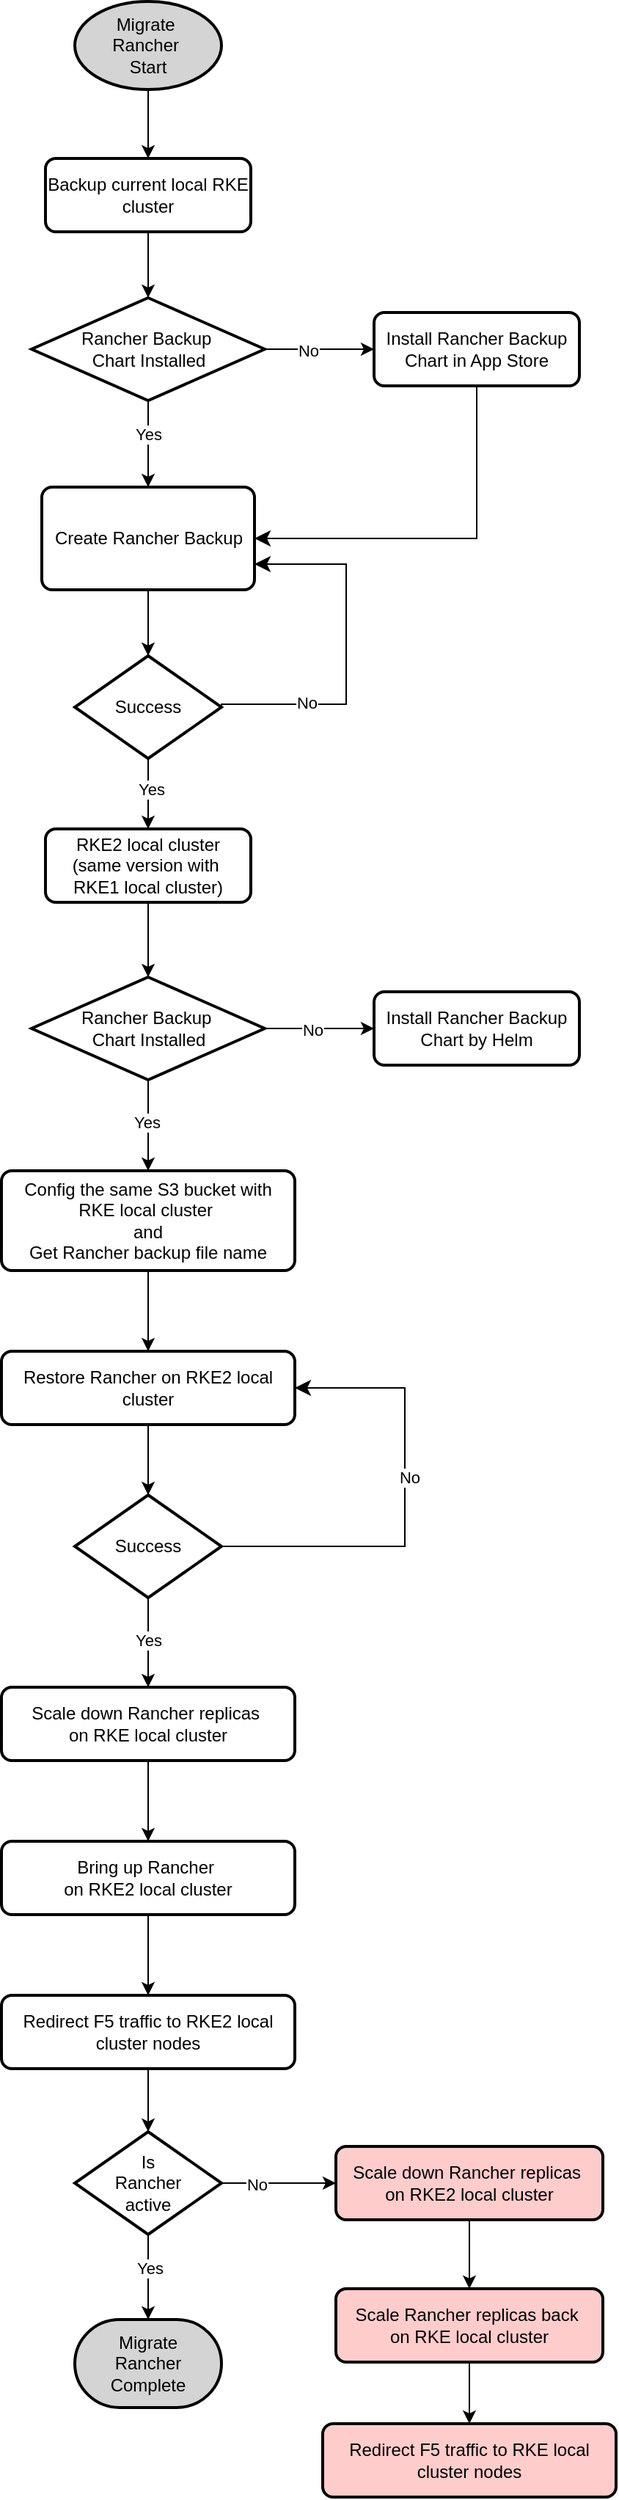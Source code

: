 <mxfile version="26.1.0">
  <diagram name="第 1 页" id="gZgAmFKpxZBu3X9zqZIZ">
    <mxGraphModel dx="1242" dy="741" grid="0" gridSize="10" guides="1" tooltips="1" connect="1" arrows="1" fold="1" page="0" pageScale="1" pageWidth="827" pageHeight="1169" background="#ffffff" math="0" shadow="0">
      <root>
        <mxCell id="0" />
        <mxCell id="1" parent="0" />
        <mxCell id="lL_hGsbF8cm2hy9hKI8q-1" value="" style="edgeStyle=orthogonalEdgeStyle;rounded=0;orthogonalLoop=1;jettySize=auto;html=1;" edge="1" parent="1" source="lL_hGsbF8cm2hy9hKI8q-2" target="lL_hGsbF8cm2hy9hKI8q-9">
          <mxGeometry relative="1" as="geometry" />
        </mxCell>
        <mxCell id="lL_hGsbF8cm2hy9hKI8q-2" value="Migrate&amp;nbsp;&lt;div&gt;Rancher&amp;nbsp;&lt;/div&gt;&lt;div&gt;Start&lt;/div&gt;" style="strokeWidth=2;html=1;shape=mxgraph.flowchart.start_1;whiteSpace=wrap;fillColor=light-dark(#D4D4D4,var(--ge-dark-color, #121212));" vertex="1" parent="1">
          <mxGeometry x="240" y="50" width="100" height="60" as="geometry" />
        </mxCell>
        <mxCell id="lL_hGsbF8cm2hy9hKI8q-3" value="" style="edgeStyle=orthogonalEdgeStyle;rounded=0;orthogonalLoop=1;jettySize=auto;html=1;" edge="1" parent="1" source="lL_hGsbF8cm2hy9hKI8q-7" target="lL_hGsbF8cm2hy9hKI8q-11">
          <mxGeometry relative="1" as="geometry" />
        </mxCell>
        <mxCell id="lL_hGsbF8cm2hy9hKI8q-4" value="Yes" style="edgeLabel;html=1;align=center;verticalAlign=middle;resizable=0;points=[];" vertex="1" connectable="0" parent="lL_hGsbF8cm2hy9hKI8q-3">
          <mxGeometry x="-0.22" relative="1" as="geometry">
            <mxPoint as="offset" />
          </mxGeometry>
        </mxCell>
        <mxCell id="lL_hGsbF8cm2hy9hKI8q-5" value="" style="edgeStyle=orthogonalEdgeStyle;rounded=0;orthogonalLoop=1;jettySize=auto;html=1;" edge="1" parent="1" source="lL_hGsbF8cm2hy9hKI8q-7" target="lL_hGsbF8cm2hy9hKI8q-19">
          <mxGeometry relative="1" as="geometry" />
        </mxCell>
        <mxCell id="lL_hGsbF8cm2hy9hKI8q-6" value="No" style="edgeLabel;html=1;align=center;verticalAlign=middle;resizable=0;points=[];" vertex="1" connectable="0" parent="lL_hGsbF8cm2hy9hKI8q-5">
          <mxGeometry x="-0.235" y="-1" relative="1" as="geometry">
            <mxPoint x="1" as="offset" />
          </mxGeometry>
        </mxCell>
        <mxCell id="lL_hGsbF8cm2hy9hKI8q-7" value="Rancher Backup&amp;nbsp;&lt;div&gt;Chart Installed&lt;/div&gt;" style="strokeWidth=2;html=1;shape=mxgraph.flowchart.decision;whiteSpace=wrap;" vertex="1" parent="1">
          <mxGeometry x="210.5" y="252" width="159" height="70" as="geometry" />
        </mxCell>
        <mxCell id="lL_hGsbF8cm2hy9hKI8q-8" value="" style="edgeStyle=orthogonalEdgeStyle;rounded=0;orthogonalLoop=1;jettySize=auto;html=1;" edge="1" parent="1" source="lL_hGsbF8cm2hy9hKI8q-9" target="lL_hGsbF8cm2hy9hKI8q-7">
          <mxGeometry relative="1" as="geometry" />
        </mxCell>
        <mxCell id="lL_hGsbF8cm2hy9hKI8q-9" value="Backup current local RKE cluster" style="rounded=1;whiteSpace=wrap;html=1;absoluteArcSize=1;arcSize=14;strokeWidth=2;" vertex="1" parent="1">
          <mxGeometry x="220" y="157" width="140" height="50" as="geometry" />
        </mxCell>
        <mxCell id="lL_hGsbF8cm2hy9hKI8q-10" value="" style="edgeStyle=orthogonalEdgeStyle;rounded=0;orthogonalLoop=1;jettySize=auto;html=1;" edge="1" parent="1" source="lL_hGsbF8cm2hy9hKI8q-11" target="lL_hGsbF8cm2hy9hKI8q-14">
          <mxGeometry relative="1" as="geometry" />
        </mxCell>
        <mxCell id="lL_hGsbF8cm2hy9hKI8q-11" value="Create Rancher Backup" style="rounded=1;whiteSpace=wrap;html=1;absoluteArcSize=1;arcSize=14;strokeWidth=2;" vertex="1" parent="1">
          <mxGeometry x="217.5" y="381" width="145" height="70" as="geometry" />
        </mxCell>
        <mxCell id="lL_hGsbF8cm2hy9hKI8q-12" value="" style="edgeStyle=orthogonalEdgeStyle;rounded=0;orthogonalLoop=1;jettySize=auto;html=1;" edge="1" parent="1" source="lL_hGsbF8cm2hy9hKI8q-14" target="lL_hGsbF8cm2hy9hKI8q-18">
          <mxGeometry relative="1" as="geometry" />
        </mxCell>
        <mxCell id="lL_hGsbF8cm2hy9hKI8q-13" value="Yes" style="edgeLabel;html=1;align=center;verticalAlign=middle;resizable=0;points=[];" vertex="1" connectable="0" parent="lL_hGsbF8cm2hy9hKI8q-12">
          <mxGeometry x="-0.125" y="2" relative="1" as="geometry">
            <mxPoint as="offset" />
          </mxGeometry>
        </mxCell>
        <mxCell id="lL_hGsbF8cm2hy9hKI8q-14" value="Success" style="strokeWidth=2;html=1;shape=mxgraph.flowchart.decision;whiteSpace=wrap;" vertex="1" parent="1">
          <mxGeometry x="240" y="496" width="100" height="70" as="geometry" />
        </mxCell>
        <mxCell id="lL_hGsbF8cm2hy9hKI8q-15" value="" style="edgeStyle=orthogonalEdgeStyle;rounded=0;orthogonalLoop=1;jettySize=auto;html=1;" edge="1" parent="1" source="lL_hGsbF8cm2hy9hKI8q-16" target="lL_hGsbF8cm2hy9hKI8q-33">
          <mxGeometry relative="1" as="geometry" />
        </mxCell>
        <mxCell id="lL_hGsbF8cm2hy9hKI8q-16" value="Restore Rancher on RKE2 local cluster" style="rounded=1;whiteSpace=wrap;html=1;absoluteArcSize=1;arcSize=14;strokeWidth=2;" vertex="1" parent="1">
          <mxGeometry x="190" y="970" width="200" height="50" as="geometry" />
        </mxCell>
        <mxCell id="lL_hGsbF8cm2hy9hKI8q-17" value="" style="edgeStyle=orthogonalEdgeStyle;rounded=0;orthogonalLoop=1;jettySize=auto;html=1;" edge="1" parent="1" source="lL_hGsbF8cm2hy9hKI8q-18" target="lL_hGsbF8cm2hy9hKI8q-29">
          <mxGeometry relative="1" as="geometry" />
        </mxCell>
        <mxCell id="lL_hGsbF8cm2hy9hKI8q-18" value="RKE2 local cluster&lt;div&gt;(same version with&amp;nbsp;&lt;/div&gt;&lt;div&gt;RKE1 local cluster)&lt;/div&gt;" style="rounded=1;whiteSpace=wrap;html=1;absoluteArcSize=1;arcSize=14;strokeWidth=2;" vertex="1" parent="1">
          <mxGeometry x="220" y="614" width="140" height="50" as="geometry" />
        </mxCell>
        <mxCell id="lL_hGsbF8cm2hy9hKI8q-19" value="Install Rancher Backup&lt;div&gt;Chart in App Store&lt;/div&gt;" style="rounded=1;whiteSpace=wrap;html=1;absoluteArcSize=1;arcSize=14;strokeWidth=2;" vertex="1" parent="1">
          <mxGeometry x="444" y="262" width="140" height="50" as="geometry" />
        </mxCell>
        <mxCell id="lL_hGsbF8cm2hy9hKI8q-20" value="" style="edgeStyle=segmentEdgeStyle;endArrow=classic;html=1;curved=0;rounded=0;endSize=8;startSize=8;exitX=0.5;exitY=1;exitDx=0;exitDy=0;entryX=1;entryY=0.5;entryDx=0;entryDy=0;" edge="1" parent="1" source="lL_hGsbF8cm2hy9hKI8q-19" target="lL_hGsbF8cm2hy9hKI8q-11">
          <mxGeometry width="50" height="50" relative="1" as="geometry">
            <mxPoint x="493" y="408" as="sourcePoint" />
            <mxPoint x="465" y="417" as="targetPoint" />
            <Array as="points">
              <mxPoint x="514" y="416" />
            </Array>
          </mxGeometry>
        </mxCell>
        <mxCell id="lL_hGsbF8cm2hy9hKI8q-21" value="" style="edgeStyle=segmentEdgeStyle;endArrow=classic;html=1;curved=0;rounded=0;endSize=8;startSize=8;exitX=1;exitY=0.5;exitDx=0;exitDy=0;exitPerimeter=0;entryX=1;entryY=0.75;entryDx=0;entryDy=0;" edge="1" parent="1" source="lL_hGsbF8cm2hy9hKI8q-14" target="lL_hGsbF8cm2hy9hKI8q-11">
          <mxGeometry width="50" height="50" relative="1" as="geometry">
            <mxPoint x="380" y="532" as="sourcePoint" />
            <mxPoint x="430" y="482" as="targetPoint" />
            <Array as="points">
              <mxPoint x="340" y="529" />
              <mxPoint x="425" y="529" />
              <mxPoint x="425" y="434" />
            </Array>
          </mxGeometry>
        </mxCell>
        <mxCell id="lL_hGsbF8cm2hy9hKI8q-22" value="No" style="edgeLabel;html=1;align=center;verticalAlign=middle;resizable=0;points=[];" vertex="1" connectable="0" parent="lL_hGsbF8cm2hy9hKI8q-21">
          <mxGeometry x="-0.51" y="1" relative="1" as="geometry">
            <mxPoint as="offset" />
          </mxGeometry>
        </mxCell>
        <mxCell id="lL_hGsbF8cm2hy9hKI8q-23" value="" style="edgeStyle=orthogonalEdgeStyle;rounded=0;orthogonalLoop=1;jettySize=auto;html=1;" edge="1" parent="1" source="lL_hGsbF8cm2hy9hKI8q-24" target="lL_hGsbF8cm2hy9hKI8q-16">
          <mxGeometry relative="1" as="geometry" />
        </mxCell>
        <mxCell id="lL_hGsbF8cm2hy9hKI8q-24" value="Config the same S3 bucket with&lt;div&gt;RKE local cluster&amp;nbsp;&lt;/div&gt;&lt;div&gt;and&lt;/div&gt;&lt;div&gt;Get Rancher backup file name&lt;/div&gt;" style="rounded=1;whiteSpace=wrap;html=1;absoluteArcSize=1;arcSize=14;strokeWidth=2;" vertex="1" parent="1">
          <mxGeometry x="190" y="847" width="200" height="68" as="geometry" />
        </mxCell>
        <mxCell id="lL_hGsbF8cm2hy9hKI8q-25" value="" style="edgeStyle=orthogonalEdgeStyle;rounded=0;orthogonalLoop=1;jettySize=auto;html=1;" edge="1" parent="1" source="lL_hGsbF8cm2hy9hKI8q-29" target="lL_hGsbF8cm2hy9hKI8q-30">
          <mxGeometry relative="1" as="geometry" />
        </mxCell>
        <mxCell id="lL_hGsbF8cm2hy9hKI8q-26" value="No" style="edgeLabel;html=1;align=center;verticalAlign=middle;resizable=0;points=[];" vertex="1" connectable="0" parent="lL_hGsbF8cm2hy9hKI8q-25">
          <mxGeometry x="-0.128" y="-1" relative="1" as="geometry">
            <mxPoint as="offset" />
          </mxGeometry>
        </mxCell>
        <mxCell id="lL_hGsbF8cm2hy9hKI8q-27" value="" style="edgeStyle=orthogonalEdgeStyle;rounded=0;orthogonalLoop=1;jettySize=auto;html=1;" edge="1" parent="1" source="lL_hGsbF8cm2hy9hKI8q-29" target="lL_hGsbF8cm2hy9hKI8q-24">
          <mxGeometry relative="1" as="geometry" />
        </mxCell>
        <mxCell id="lL_hGsbF8cm2hy9hKI8q-28" value="Yes" style="edgeLabel;html=1;align=center;verticalAlign=middle;resizable=0;points=[];" vertex="1" connectable="0" parent="lL_hGsbF8cm2hy9hKI8q-27">
          <mxGeometry x="-0.065" y="-1" relative="1" as="geometry">
            <mxPoint as="offset" />
          </mxGeometry>
        </mxCell>
        <mxCell id="lL_hGsbF8cm2hy9hKI8q-29" value="Rancher Backup&amp;nbsp;&lt;div&gt;Chart Installed&lt;/div&gt;" style="strokeWidth=2;html=1;shape=mxgraph.flowchart.decision;whiteSpace=wrap;" vertex="1" parent="1">
          <mxGeometry x="210.5" y="715" width="159" height="70" as="geometry" />
        </mxCell>
        <mxCell id="lL_hGsbF8cm2hy9hKI8q-30" value="Install Rancher Backup&lt;div&gt;Chart by Helm&lt;/div&gt;" style="rounded=1;whiteSpace=wrap;html=1;absoluteArcSize=1;arcSize=14;strokeWidth=2;" vertex="1" parent="1">
          <mxGeometry x="444" y="725" width="140" height="50" as="geometry" />
        </mxCell>
        <mxCell id="lL_hGsbF8cm2hy9hKI8q-31" value="" style="edgeStyle=orthogonalEdgeStyle;rounded=0;orthogonalLoop=1;jettySize=auto;html=1;" edge="1" parent="1" source="lL_hGsbF8cm2hy9hKI8q-33" target="lL_hGsbF8cm2hy9hKI8q-37">
          <mxGeometry relative="1" as="geometry" />
        </mxCell>
        <mxCell id="lL_hGsbF8cm2hy9hKI8q-32" value="Yes" style="edgeLabel;html=1;align=center;verticalAlign=middle;resizable=0;points=[];" vertex="1" connectable="0" parent="lL_hGsbF8cm2hy9hKI8q-31">
          <mxGeometry x="-0.049" relative="1" as="geometry">
            <mxPoint as="offset" />
          </mxGeometry>
        </mxCell>
        <mxCell id="lL_hGsbF8cm2hy9hKI8q-33" value="Success" style="strokeWidth=2;html=1;shape=mxgraph.flowchart.decision;whiteSpace=wrap;" vertex="1" parent="1">
          <mxGeometry x="240" y="1068" width="100" height="70" as="geometry" />
        </mxCell>
        <mxCell id="lL_hGsbF8cm2hy9hKI8q-34" value="" style="edgeStyle=segmentEdgeStyle;endArrow=classic;html=1;curved=0;rounded=0;endSize=8;startSize=8;exitX=1;exitY=0.5;exitDx=0;exitDy=0;exitPerimeter=0;entryX=1;entryY=0.5;entryDx=0;entryDy=0;" edge="1" parent="1" source="lL_hGsbF8cm2hy9hKI8q-33" target="lL_hGsbF8cm2hy9hKI8q-16">
          <mxGeometry width="50" height="50" relative="1" as="geometry">
            <mxPoint x="379" y="1104" as="sourcePoint" />
            <mxPoint x="429" y="1054" as="targetPoint" />
            <Array as="points">
              <mxPoint x="465" y="1103" />
              <mxPoint x="465" y="995" />
            </Array>
          </mxGeometry>
        </mxCell>
        <mxCell id="lL_hGsbF8cm2hy9hKI8q-35" value="No" style="edgeLabel;html=1;align=center;verticalAlign=middle;resizable=0;points=[];" vertex="1" connectable="0" parent="lL_hGsbF8cm2hy9hKI8q-34">
          <mxGeometry x="0.117" y="-3" relative="1" as="geometry">
            <mxPoint as="offset" />
          </mxGeometry>
        </mxCell>
        <mxCell id="lL_hGsbF8cm2hy9hKI8q-36" value="" style="edgeStyle=orthogonalEdgeStyle;rounded=0;orthogonalLoop=1;jettySize=auto;html=1;" edge="1" parent="1" source="lL_hGsbF8cm2hy9hKI8q-37" target="lL_hGsbF8cm2hy9hKI8q-39">
          <mxGeometry relative="1" as="geometry" />
        </mxCell>
        <mxCell id="lL_hGsbF8cm2hy9hKI8q-37" value="Scale down Rancher replicas&amp;nbsp;&lt;div&gt;on RKE local cluster&lt;/div&gt;" style="rounded=1;whiteSpace=wrap;html=1;absoluteArcSize=1;arcSize=14;strokeWidth=2;" vertex="1" parent="1">
          <mxGeometry x="190" y="1199" width="200" height="50" as="geometry" />
        </mxCell>
        <mxCell id="lL_hGsbF8cm2hy9hKI8q-38" value="" style="edgeStyle=orthogonalEdgeStyle;rounded=0;orthogonalLoop=1;jettySize=auto;html=1;" edge="1" parent="1" source="lL_hGsbF8cm2hy9hKI8q-39" target="lL_hGsbF8cm2hy9hKI8q-41">
          <mxGeometry relative="1" as="geometry" />
        </mxCell>
        <mxCell id="lL_hGsbF8cm2hy9hKI8q-39" value="Bring up Rancher&amp;nbsp;&lt;div&gt;on RKE2 local cluster&lt;/div&gt;" style="rounded=1;whiteSpace=wrap;html=1;absoluteArcSize=1;arcSize=14;strokeWidth=2;" vertex="1" parent="1">
          <mxGeometry x="190" y="1304" width="200" height="50" as="geometry" />
        </mxCell>
        <mxCell id="lL_hGsbF8cm2hy9hKI8q-40" value="" style="edgeStyle=orthogonalEdgeStyle;rounded=0;orthogonalLoop=1;jettySize=auto;html=1;" edge="1" parent="1" source="lL_hGsbF8cm2hy9hKI8q-41" target="lL_hGsbF8cm2hy9hKI8q-46">
          <mxGeometry relative="1" as="geometry" />
        </mxCell>
        <mxCell id="lL_hGsbF8cm2hy9hKI8q-41" value="Redirect F5 traffic to RKE2 local cluster nodes" style="rounded=1;whiteSpace=wrap;html=1;absoluteArcSize=1;arcSize=14;strokeWidth=2;" vertex="1" parent="1">
          <mxGeometry x="190" y="1409" width="200" height="50" as="geometry" />
        </mxCell>
        <mxCell id="lL_hGsbF8cm2hy9hKI8q-42" value="" style="edgeStyle=orthogonalEdgeStyle;rounded=0;orthogonalLoop=1;jettySize=auto;html=1;" edge="1" parent="1" source="lL_hGsbF8cm2hy9hKI8q-46" target="lL_hGsbF8cm2hy9hKI8q-47">
          <mxGeometry relative="1" as="geometry" />
        </mxCell>
        <mxCell id="lL_hGsbF8cm2hy9hKI8q-43" value="Yes" style="edgeLabel;html=1;align=center;verticalAlign=middle;resizable=0;points=[];" vertex="1" connectable="0" parent="lL_hGsbF8cm2hy9hKI8q-42">
          <mxGeometry x="-0.211" y="1" relative="1" as="geometry">
            <mxPoint as="offset" />
          </mxGeometry>
        </mxCell>
        <mxCell id="lL_hGsbF8cm2hy9hKI8q-44" value="" style="edgeStyle=orthogonalEdgeStyle;rounded=0;orthogonalLoop=1;jettySize=auto;html=1;" edge="1" parent="1" source="lL_hGsbF8cm2hy9hKI8q-46" target="lL_hGsbF8cm2hy9hKI8q-49">
          <mxGeometry relative="1" as="geometry" />
        </mxCell>
        <mxCell id="lL_hGsbF8cm2hy9hKI8q-45" value="No" style="edgeLabel;html=1;align=center;verticalAlign=middle;resizable=0;points=[];" vertex="1" connectable="0" parent="lL_hGsbF8cm2hy9hKI8q-44">
          <mxGeometry x="-0.385" y="-1" relative="1" as="geometry">
            <mxPoint as="offset" />
          </mxGeometry>
        </mxCell>
        <mxCell id="lL_hGsbF8cm2hy9hKI8q-46" value="Is&lt;div&gt;Rancher&lt;/div&gt;&lt;div&gt;active&lt;/div&gt;" style="strokeWidth=2;html=1;shape=mxgraph.flowchart.decision;whiteSpace=wrap;" vertex="1" parent="1">
          <mxGeometry x="240" y="1502" width="100" height="70" as="geometry" />
        </mxCell>
        <mxCell id="lL_hGsbF8cm2hy9hKI8q-47" value="&lt;div&gt;Migrate&lt;/div&gt;&lt;div&gt;Rancher&lt;/div&gt;&lt;div&gt;Complete&lt;/div&gt;" style="strokeWidth=2;html=1;shape=mxgraph.flowchart.terminator;whiteSpace=wrap;fillColor=light-dark(#D4D4D4,var(--ge-dark-color, #121212));" vertex="1" parent="1">
          <mxGeometry x="240" y="1630" width="100" height="60" as="geometry" />
        </mxCell>
        <mxCell id="lL_hGsbF8cm2hy9hKI8q-48" value="" style="edgeStyle=orthogonalEdgeStyle;rounded=0;orthogonalLoop=1;jettySize=auto;html=1;" edge="1" parent="1" source="lL_hGsbF8cm2hy9hKI8q-49" target="lL_hGsbF8cm2hy9hKI8q-51">
          <mxGeometry relative="1" as="geometry" />
        </mxCell>
        <mxCell id="lL_hGsbF8cm2hy9hKI8q-49" value="Scale down Rancher replicas&amp;nbsp;&lt;div&gt;on RKE2 local cluster&lt;/div&gt;" style="rounded=1;whiteSpace=wrap;html=1;absoluteArcSize=1;arcSize=14;strokeWidth=2;fillColor=light-dark(#FFCCCC,var(--ge-dark-color, #121212));" vertex="1" parent="1">
          <mxGeometry x="418" y="1512" width="182" height="50" as="geometry" />
        </mxCell>
        <mxCell id="lL_hGsbF8cm2hy9hKI8q-50" value="" style="edgeStyle=orthogonalEdgeStyle;rounded=0;orthogonalLoop=1;jettySize=auto;html=1;" edge="1" parent="1" source="lL_hGsbF8cm2hy9hKI8q-51" target="lL_hGsbF8cm2hy9hKI8q-52">
          <mxGeometry relative="1" as="geometry" />
        </mxCell>
        <mxCell id="lL_hGsbF8cm2hy9hKI8q-51" value="Scale Rancher replicas back&amp;nbsp;&lt;div&gt;on RKE local cluster&lt;/div&gt;" style="rounded=1;whiteSpace=wrap;html=1;absoluteArcSize=1;arcSize=14;strokeWidth=2;fillColor=light-dark(#FFCCCC,var(--ge-dark-color, #121212));" vertex="1" parent="1">
          <mxGeometry x="418" y="1609" width="182" height="50" as="geometry" />
        </mxCell>
        <mxCell id="lL_hGsbF8cm2hy9hKI8q-52" value="Redirect F5 traffic to RKE local cluster nodes" style="rounded=1;whiteSpace=wrap;html=1;absoluteArcSize=1;arcSize=14;strokeWidth=2;fillColor=light-dark(#FFCCCC,var(--ge-dark-color, #121212));" vertex="1" parent="1">
          <mxGeometry x="409" y="1701" width="200" height="50" as="geometry" />
        </mxCell>
      </root>
    </mxGraphModel>
  </diagram>
</mxfile>
